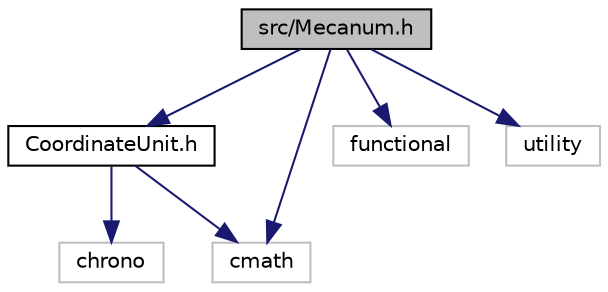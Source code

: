 digraph "src/Mecanum.h"
{
 // LATEX_PDF_SIZE
  edge [fontname="Helvetica",fontsize="10",labelfontname="Helvetica",labelfontsize="10"];
  node [fontname="Helvetica",fontsize="10",shape=record];
  Node1 [label="src/Mecanum.h",height=0.2,width=0.4,color="black", fillcolor="grey75", style="filled", fontcolor="black",tooltip="メカナムの制御を行う Mecanum クラスを提供する。"];
  Node1 -> Node2 [color="midnightblue",fontsize="10",style="solid",fontname="Helvetica"];
  Node2 [label="CoordinateUnit.h",height=0.2,width=0.4,color="black", fillcolor="white", style="filled",URL="$CoordinateUnit_8h.html",tooltip="座標、速度を表す構造体 CoordinateUnit を提供する。"];
  Node2 -> Node3 [color="midnightblue",fontsize="10",style="solid",fontname="Helvetica"];
  Node3 [label="chrono",height=0.2,width=0.4,color="grey75", fillcolor="white", style="filled",tooltip=" "];
  Node2 -> Node4 [color="midnightblue",fontsize="10",style="solid",fontname="Helvetica"];
  Node4 [label="cmath",height=0.2,width=0.4,color="grey75", fillcolor="white", style="filled",tooltip=" "];
  Node1 -> Node4 [color="midnightblue",fontsize="10",style="solid",fontname="Helvetica"];
  Node1 -> Node5 [color="midnightblue",fontsize="10",style="solid",fontname="Helvetica"];
  Node5 [label="functional",height=0.2,width=0.4,color="grey75", fillcolor="white", style="filled",tooltip=" "];
  Node1 -> Node6 [color="midnightblue",fontsize="10",style="solid",fontname="Helvetica"];
  Node6 [label="utility",height=0.2,width=0.4,color="grey75", fillcolor="white", style="filled",tooltip=" "];
}
